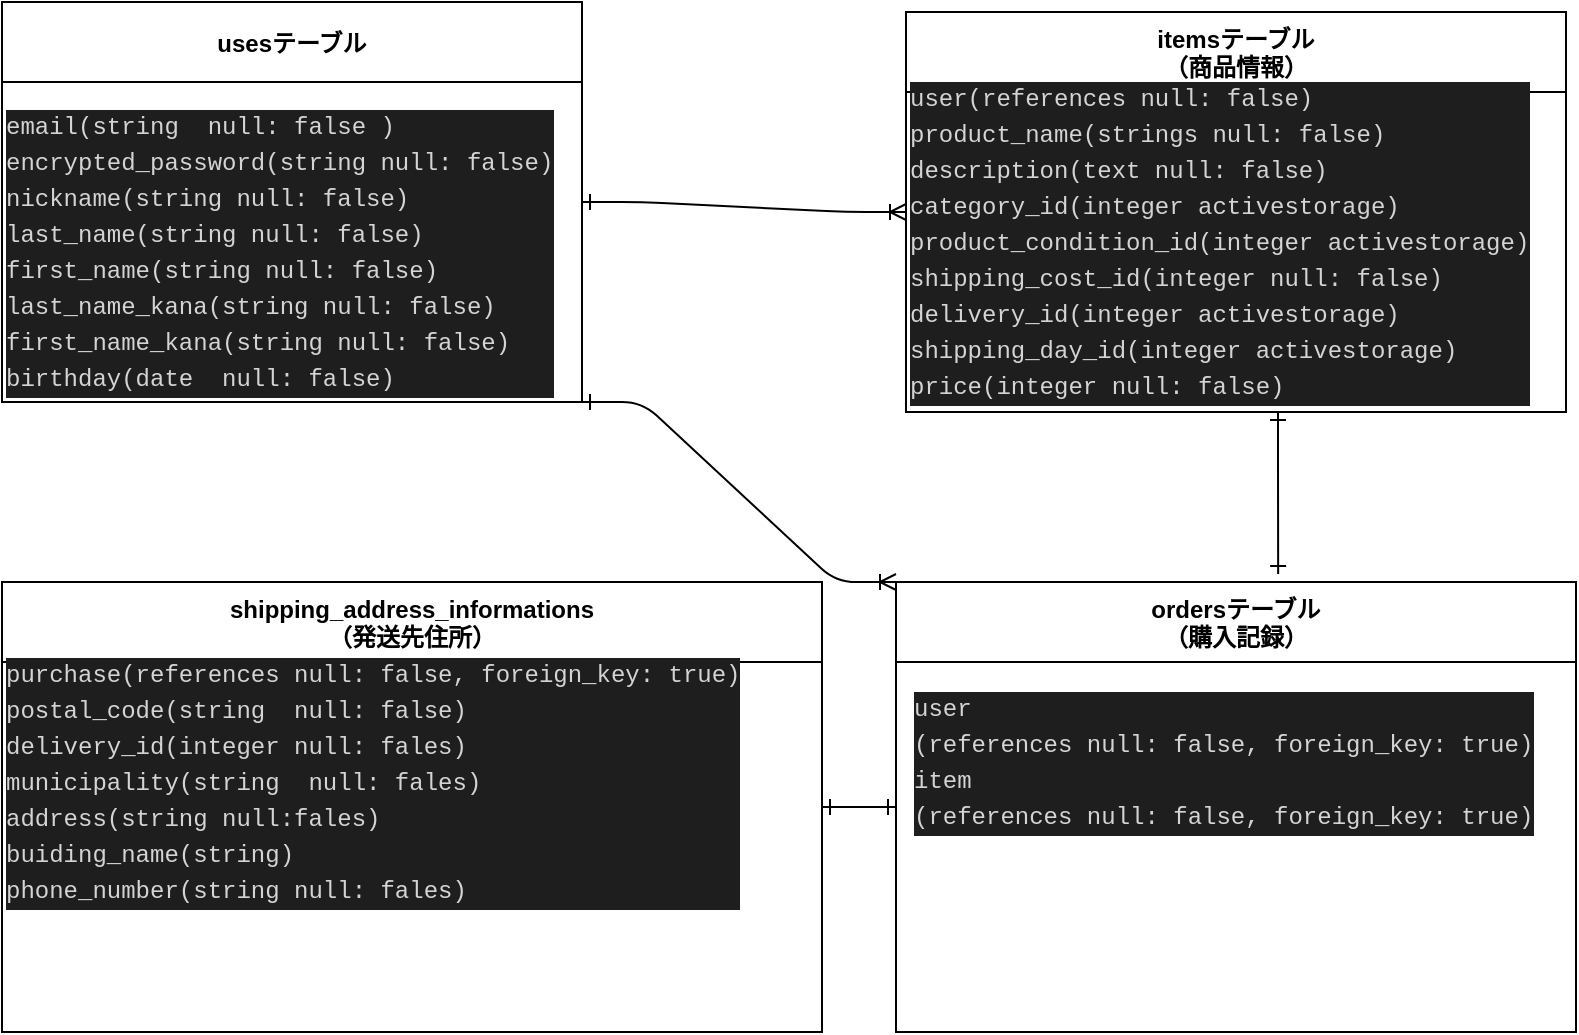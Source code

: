 <mxfile>
    <diagram id="6PnOctT42h3Jsm3-lRrx" name="ページ1">
        <mxGraphModel dx="670" dy="568" grid="1" gridSize="10" guides="1" tooltips="1" connect="1" arrows="1" fold="1" page="1" pageScale="1" pageWidth="827" pageHeight="1169" math="0" shadow="0">
            <root>
                <mxCell id="0"/>
                <mxCell id="1" parent="0"/>
                <mxCell id="11" value="usesテーブル" style="swimlane;rounded=0;sketch=0;startSize=40;" parent="1" vertex="1">
                    <mxGeometry x="40" y="120" width="290" height="200" as="geometry"/>
                </mxCell>
                <mxCell id="18" value="&lt;div style=&quot;color: rgb(212 , 212 , 212) ; background-color: rgb(30 , 30 , 30) ; font-family: &amp;#34;menlo&amp;#34; , &amp;#34;monaco&amp;#34; , &amp;#34;courier new&amp;#34; , monospace ; line-height: 18px&quot;&gt;&lt;div&gt;email(string&amp;nbsp; null: false )&lt;/div&gt;&lt;div&gt;encrypted_password(string null: false)&lt;/div&gt;&lt;div&gt;nickname(string null: false)&lt;/div&gt;&lt;div&gt;last_name(string null: false)&lt;/div&gt;&lt;div&gt;first_name(string null: false)&lt;/div&gt;&lt;div&gt;last_name_kana(string null: false)&lt;/div&gt;&lt;div&gt;first_name_kana(string null: false)&lt;/div&gt;&lt;div&gt;birthday(date&amp;nbsp; null: false)&lt;/div&gt;&lt;/div&gt;" style="text;html=1;align=left;verticalAlign=middle;resizable=0;points=[];autosize=1;strokeColor=none;" parent="11" vertex="1">
                    <mxGeometry y="50" width="290" height="150" as="geometry"/>
                </mxCell>
                <mxCell id="33" style="edgeStyle=orthogonalEdgeStyle;rounded=0;sketch=0;orthogonalLoop=1;jettySize=auto;html=1;startArrow=ERone;startFill=0;endArrow=ERone;endFill=0;entryX=0.562;entryY=-0.018;entryDx=0;entryDy=0;entryPerimeter=0;" parent="1" source="13" target="14" edge="1">
                    <mxGeometry relative="1" as="geometry">
                        <mxPoint x="520" y="390" as="targetPoint"/>
                        <Array as="points">
                            <mxPoint x="678" y="350"/>
                            <mxPoint x="678" y="350"/>
                        </Array>
                    </mxGeometry>
                </mxCell>
                <mxCell id="13" value="itemsテーブル&#10;（商品情報）" style="swimlane;rounded=0;sketch=0;startSize=40;" parent="1" vertex="1">
                    <mxGeometry x="492" y="125" width="330" height="200" as="geometry"/>
                </mxCell>
                <mxCell id="35" value="&lt;div style=&quot;color: rgb(212 , 212 , 212) ; background-color: rgb(30 , 30 , 30) ; font-family: &amp;#34;menlo&amp;#34; , &amp;#34;monaco&amp;#34; , &amp;#34;courier new&amp;#34; , monospace ; line-height: 18px&quot;&gt;&lt;div&gt;user(references null: false)&lt;/div&gt;&lt;div&gt;product_name(strings null: false)&lt;/div&gt;&lt;div&gt;description(text null: false)&lt;/div&gt;&lt;div&gt;category_id(integer activestorage)&lt;/div&gt;&lt;div&gt;product_condition_id(integer activestorage)&lt;/div&gt;&lt;div&gt;&lt;div style=&quot;font-family: &amp;#34;menlo&amp;#34; , &amp;#34;monaco&amp;#34; , &amp;#34;courier new&amp;#34; , monospace ; line-height: 18px&quot;&gt;&lt;div&gt;shipping_cost_id(integer null: false)&lt;/div&gt;&lt;div&gt;&lt;/div&gt;&lt;/div&gt;&lt;/div&gt;&lt;div&gt;delivery_id(integer activestorage)&lt;/div&gt;&lt;div&gt;shipping_day_id(integer activestorage)&lt;/div&gt;&lt;div&gt;price(integer null: false)&lt;/div&gt;&lt;/div&gt;" style="text;html=1;align=left;verticalAlign=middle;resizable=0;points=[];autosize=1;strokeColor=none;" parent="13" vertex="1">
                    <mxGeometry y="30" width="330" height="170" as="geometry"/>
                </mxCell>
                <mxCell id="21" style="edgeStyle=orthogonalEdgeStyle;curved=0;rounded=1;sketch=0;orthogonalLoop=1;jettySize=auto;html=1;entryX=1;entryY=0.5;entryDx=0;entryDy=0;startArrow=ERone;startFill=0;endArrow=ERone;endFill=0;" parent="1" source="14" target="19" edge="1">
                    <mxGeometry relative="1" as="geometry"/>
                </mxCell>
                <mxCell id="14" value="ordersテーブル&#10;（購入記録）" style="swimlane;rounded=0;sketch=0;startSize=40;" parent="1" vertex="1">
                    <mxGeometry x="487" y="410" width="340" height="225" as="geometry"/>
                </mxCell>
                <mxCell id="36" value="&lt;div style=&quot;color: rgb(212 , 212 , 212) ; background-color: rgb(30 , 30 , 30) ; font-family: &amp;#34;menlo&amp;#34; , &amp;#34;monaco&amp;#34; , &amp;#34;courier new&amp;#34; , monospace ; line-height: 18px&quot;&gt;&lt;div&gt;user&lt;/div&gt;&lt;div&gt;(references null: false, foreign_key: true)&lt;/div&gt;&lt;div&gt;item&lt;/div&gt;&lt;div&gt;(references null: false, foreign_key: true)&lt;/div&gt;&lt;/div&gt;" style="text;html=1;align=left;verticalAlign=middle;resizable=0;points=[];autosize=1;strokeColor=none;" parent="14" vertex="1">
                    <mxGeometry x="7" y="50" width="330" height="80" as="geometry"/>
                </mxCell>
                <mxCell id="19" value="shipping_address_informations&#10;（発送先住所）" style="swimlane;rounded=0;sketch=0;startSize=40;" parent="1" vertex="1">
                    <mxGeometry x="40" y="410" width="410" height="225" as="geometry"/>
                </mxCell>
                <mxCell id="38" value="&lt;div style=&quot;background-color: rgb(30 , 30 , 30) ; line-height: 18px&quot;&gt;&lt;div style=&quot;color: rgb(212 , 212 , 212) ; font-family: &amp;#34;menlo&amp;#34; , &amp;#34;monaco&amp;#34; , &amp;#34;courier new&amp;#34; , monospace&quot;&gt;purchase(references null: false, foreign_key: true)&lt;/div&gt;&lt;div style=&quot;color: rgb(212 , 212 , 212) ; font-family: &amp;#34;menlo&amp;#34; , &amp;#34;monaco&amp;#34; , &amp;#34;courier new&amp;#34; , monospace&quot;&gt;postal_code(string&amp;nbsp; null: false)&lt;/div&gt;&lt;div style=&quot;color: rgb(212 , 212 , 212) ; font-family: &amp;#34;menlo&amp;#34; , &amp;#34;monaco&amp;#34; , &amp;#34;courier new&amp;#34; , monospace&quot;&gt;delivery_id(integer null: fales)&lt;/div&gt;&lt;div style=&quot;color: rgb(212 , 212 , 212) ; font-family: &amp;#34;menlo&amp;#34; , &amp;#34;monaco&amp;#34; , &amp;#34;courier new&amp;#34; , monospace&quot;&gt;municipality(string&amp;nbsp; null: fales)&lt;/div&gt;&lt;div style=&quot;color: rgb(212 , 212 , 212) ; font-family: &amp;#34;menlo&amp;#34; , &amp;#34;monaco&amp;#34; , &amp;#34;courier new&amp;#34; , monospace&quot;&gt;address(string null:fales)&lt;/div&gt;&lt;div style=&quot;color: rgb(212 , 212 , 212) ; font-family: &amp;#34;menlo&amp;#34; , &amp;#34;monaco&amp;#34; , &amp;#34;courier new&amp;#34; , monospace&quot;&gt;buiding_name(string)&lt;/div&gt;&lt;div style=&quot;color: rgb(212 , 212 , 212) ; font-family: &amp;#34;menlo&amp;#34; , &amp;#34;monaco&amp;#34; , &amp;#34;courier new&amp;#34; , monospace&quot;&gt;phone_number(string null: fales)&lt;/div&gt;&lt;/div&gt;" style="text;html=1;align=left;verticalAlign=middle;resizable=0;points=[];autosize=1;strokeColor=none;" parent="19" vertex="1">
                    <mxGeometry y="35" width="380" height="130" as="geometry"/>
                </mxCell>
                <mxCell id="25" value="" style="edgeStyle=entityRelationEdgeStyle;fontSize=12;html=1;endArrow=ERoneToMany;exitX=1;exitY=0.5;exitDx=0;exitDy=0;startArrow=ERone;startFill=0;entryX=0;entryY=0.5;entryDx=0;entryDy=0;" parent="1" source="11" target="13" edge="1">
                    <mxGeometry width="100" height="100" relative="1" as="geometry">
                        <mxPoint x="300" y="340" as="sourcePoint"/>
                        <mxPoint x="436" y="220" as="targetPoint"/>
                    </mxGeometry>
                </mxCell>
                <mxCell id="34" value="" style="edgeStyle=entityRelationEdgeStyle;fontSize=12;html=1;endArrow=ERoneToMany;startArrow=ERone;exitX=1;exitY=1;exitDx=0;exitDy=0;entryX=0;entryY=0;entryDx=0;entryDy=0;startFill=0;" parent="1" source="11" target="14" edge="1">
                    <mxGeometry width="100" height="100" relative="1" as="geometry">
                        <mxPoint x="300" y="320" as="sourcePoint"/>
                        <mxPoint x="430" y="390" as="targetPoint"/>
                    </mxGeometry>
                </mxCell>
            </root>
        </mxGraphModel>
    </diagram>
</mxfile>